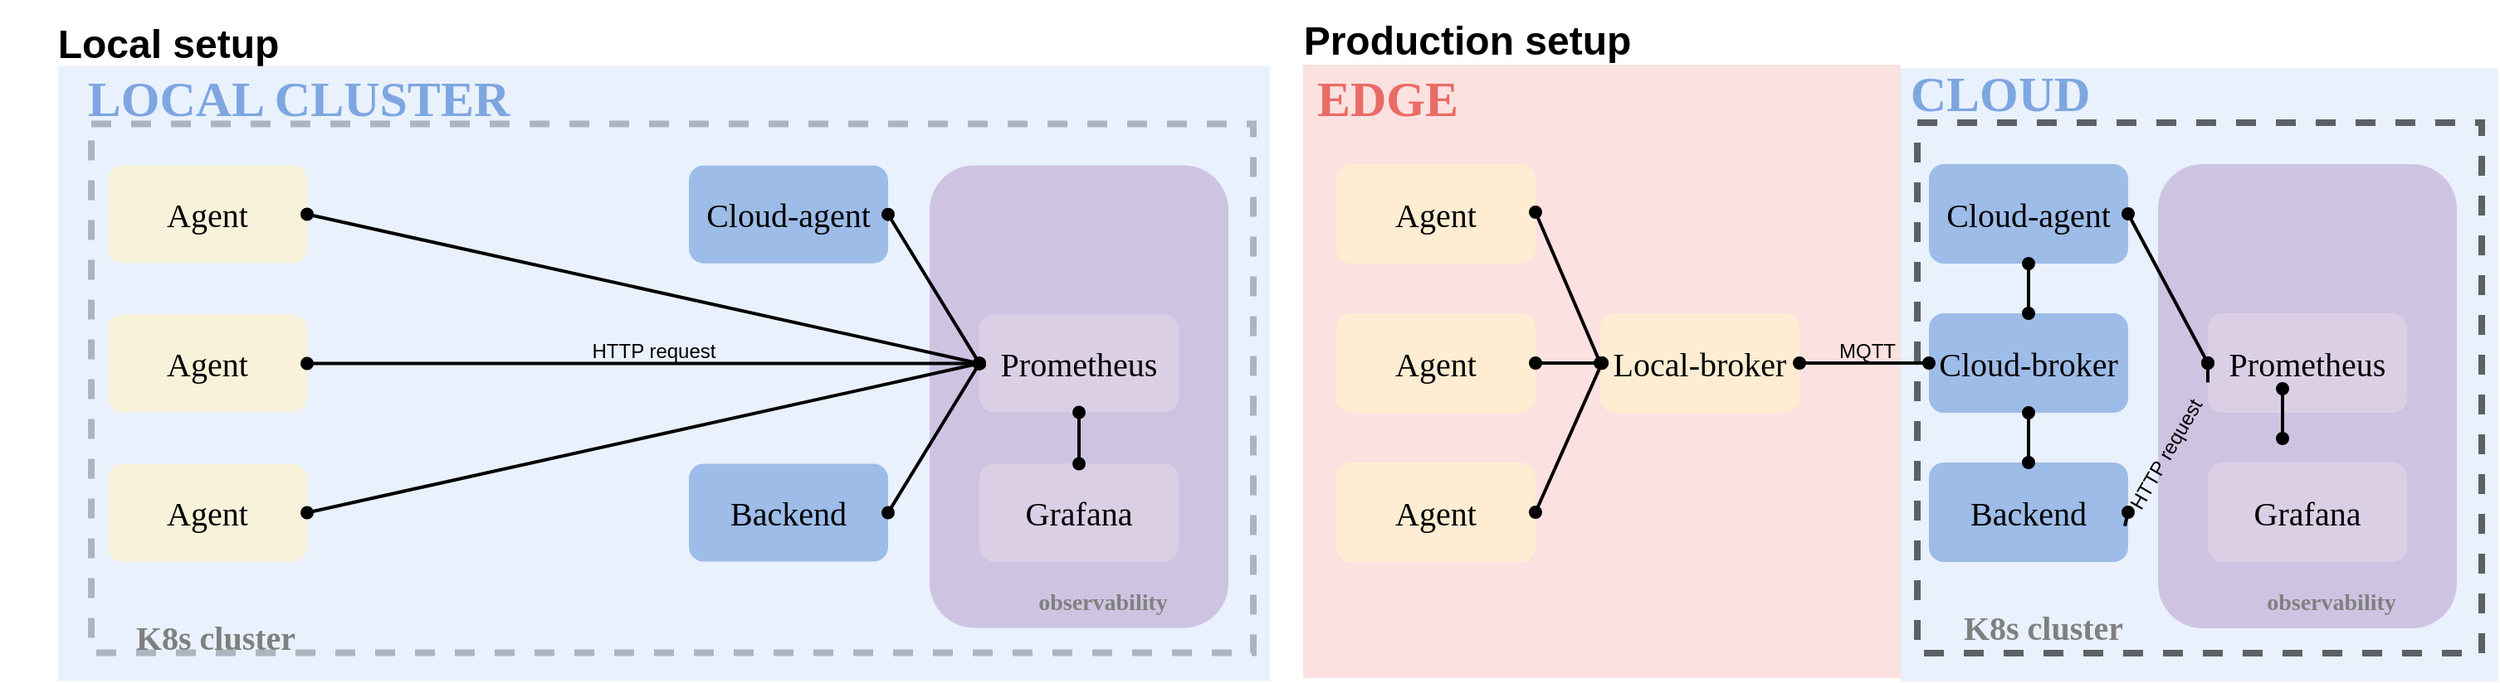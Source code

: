 <mxfile version="20.8.1" type="device"><diagram id="QYrwqnz0r1mWIO_H_wyB" name="Page-1"><mxGraphModel dx="2333" dy="1073" grid="1" gridSize="10" guides="1" tooltips="1" connect="1" arrows="1" fold="1" page="1" pageScale="1" pageWidth="850" pageHeight="1100" math="0" shadow="0"><root><mxCell id="0"/><mxCell id="1" parent="0"/><mxCell id="Rm-XGEWjQ2NlOOMHTL-r-104" value="" style="rounded=0;whiteSpace=wrap;html=1;fontFamily=Lucida Console;fontSize=20;fillColor=#dae8fc;strokeColor=none;opacity=60;" parent="1" vertex="1"><mxGeometry x="1230" y="170" width="360" height="370" as="geometry"/></mxCell><mxCell id="Rm-XGEWjQ2NlOOMHTL-r-3" value="&lt;font style=&quot;font-size: 24px;&quot;&gt;&lt;b&gt;Production setup&lt;/b&gt;&lt;/font&gt;" style="text;html=1;strokeColor=none;fillColor=none;align=center;verticalAlign=middle;whiteSpace=wrap;rounded=0;" parent="1" vertex="1"><mxGeometry x="844" y="129" width="250" height="50" as="geometry"/></mxCell><mxCell id="Rm-XGEWjQ2NlOOMHTL-r-4" value="&lt;font style=&quot;font-size: 24px;&quot;&gt;&lt;b&gt;Local setup&lt;/b&gt;&lt;/font&gt;" style="text;html=1;strokeColor=none;fillColor=none;align=center;verticalAlign=middle;whiteSpace=wrap;rounded=0;" parent="1" vertex="1"><mxGeometry x="104" y="131.25" width="165" height="49" as="geometry"/></mxCell><mxCell id="Rm-XGEWjQ2NlOOMHTL-r-75" value="" style="rounded=0;whiteSpace=wrap;html=1;fontFamily=Lucida Console;fontSize=30;fontColor=#7EA6E0;opacity=60;fillColor=none;strokeWidth=4;dashed=1;" parent="1" vertex="1"><mxGeometry x="1240" y="203" width="340" height="320" as="geometry"/></mxCell><mxCell id="Rm-XGEWjQ2NlOOMHTL-r-76" value="" style="rounded=1;whiteSpace=wrap;html=1;fontSize=14;fillColor=#A680B8;strokeColor=none;opacity=40;" parent="1" vertex="1"><mxGeometry x="1385" y="228" width="180" height="280" as="geometry"/></mxCell><mxCell id="Rm-XGEWjQ2NlOOMHTL-r-77" value="" style="rounded=0;whiteSpace=wrap;html=1;fontFamily=Lucida Console;fontSize=20;fillColor=#f8cecc;strokeColor=none;opacity=60;" parent="1" vertex="1"><mxGeometry x="870" y="168" width="360" height="370" as="geometry"/></mxCell><mxCell id="Rm-XGEWjQ2NlOOMHTL-r-79" value="&lt;span style=&quot;font-size: 20px;&quot;&gt;&lt;font face=&quot;Lucida Console&quot;&gt;Agent&lt;/font&gt;&lt;/span&gt;" style="rounded=1;whiteSpace=wrap;html=1;fillColor=#fff2cc;strokeColor=none;opacity=70;" parent="1" vertex="1"><mxGeometry x="890" y="228" width="120" height="60" as="geometry"/></mxCell><mxCell id="Rm-XGEWjQ2NlOOMHTL-r-80" value="&lt;span style=&quot;font-size: 20px;&quot;&gt;&lt;font face=&quot;Lucida Console&quot;&gt;Agent&lt;/font&gt;&lt;/span&gt;" style="rounded=1;whiteSpace=wrap;html=1;fillColor=#fff2cc;strokeColor=none;opacity=70;" parent="1" vertex="1"><mxGeometry x="890" y="318" width="120" height="60" as="geometry"/></mxCell><mxCell id="Rm-XGEWjQ2NlOOMHTL-r-81" value="&lt;span style=&quot;font-size: 20px;&quot;&gt;&lt;font face=&quot;Lucida Console&quot;&gt;Agent&lt;/font&gt;&lt;/span&gt;" style="rounded=1;whiteSpace=wrap;html=1;fillColor=#fff2cc;strokeColor=none;opacity=70;" parent="1" vertex="1"><mxGeometry x="890" y="408" width="120" height="60" as="geometry"/></mxCell><mxCell id="Rm-XGEWjQ2NlOOMHTL-r-82" value="&lt;font face=&quot;Lucida Console&quot;&gt;&lt;span style=&quot;font-size: 20px;&quot;&gt;Backend&lt;/span&gt;&lt;/font&gt;" style="rounded=1;whiteSpace=wrap;html=1;fillColor=#7EA6E0;strokeColor=none;opacity=70;" parent="1" vertex="1"><mxGeometry x="1247" y="408" width="120" height="60" as="geometry"/></mxCell><mxCell id="Rm-XGEWjQ2NlOOMHTL-r-83" value="&lt;font color=&quot;#ea6b66&quot; style=&quot;font-size: 30px;&quot;&gt;&lt;b&gt;EDGE&lt;/b&gt;&lt;/font&gt;" style="text;html=1;strokeColor=none;fillColor=none;align=center;verticalAlign=middle;whiteSpace=wrap;rounded=0;fontFamily=Lucida Console;fontSize=20;opacity=60;" parent="1" vertex="1"><mxGeometry x="891" y="173" width="60" height="30" as="geometry"/></mxCell><mxCell id="Rm-XGEWjQ2NlOOMHTL-r-84" value="&lt;font color=&quot;#7ea6e0&quot; style=&quot;font-size: 30px;&quot;&gt;&lt;b style=&quot;&quot;&gt;CLOUD&lt;/b&gt;&lt;/font&gt;" style="text;html=1;strokeColor=none;fillColor=none;align=center;verticalAlign=middle;whiteSpace=wrap;rounded=0;fontFamily=Lucida Console;fontSize=20;opacity=60;" parent="1" vertex="1"><mxGeometry x="1260" y="170" width="60" height="30" as="geometry"/></mxCell><mxCell id="Rm-XGEWjQ2NlOOMHTL-r-85" value="&lt;font color=&quot;#808080&quot; size=&quot;1&quot;&gt;&lt;b style=&quot;font-size: 20px;&quot;&gt;K8s cluster&lt;/b&gt;&lt;/font&gt;" style="text;html=1;strokeColor=none;fillColor=none;align=center;verticalAlign=middle;whiteSpace=wrap;rounded=0;fontFamily=Lucida Console;fontSize=20;opacity=60;" parent="1" vertex="1"><mxGeometry x="1186" y="492" width="260" height="30" as="geometry"/></mxCell><mxCell id="Rm-XGEWjQ2NlOOMHTL-r-86" value="&lt;font color=&quot;#808080&quot; style=&quot;font-size: 14px;&quot;&gt;&lt;b style=&quot;font-size: 14px;&quot;&gt;observability&lt;/b&gt;&lt;/font&gt;" style="text;html=1;strokeColor=none;fillColor=none;align=center;verticalAlign=middle;whiteSpace=wrap;rounded=0;fontFamily=Lucida Console;fontSize=14;opacity=60;" parent="1" vertex="1"><mxGeometry x="1426" y="478" width="127" height="30" as="geometry"/></mxCell><mxCell id="Rm-XGEWjQ2NlOOMHTL-r-87" value="&lt;font face=&quot;Lucida Console&quot;&gt;&lt;span style=&quot;font-size: 20px;&quot;&gt;Prometheus&lt;/span&gt;&lt;/font&gt;" style="rounded=1;whiteSpace=wrap;html=1;fillColor=#e1d5e7;strokeColor=none;opacity=70;" parent="1" vertex="1"><mxGeometry x="1415" y="318" width="120" height="60" as="geometry"/></mxCell><mxCell id="Rm-XGEWjQ2NlOOMHTL-r-88" value="&lt;font face=&quot;Lucida Console&quot;&gt;&lt;span style=&quot;font-size: 20px;&quot;&gt;Grafana&lt;/span&gt;&lt;/font&gt;" style="rounded=1;whiteSpace=wrap;html=1;fillColor=#e1d5e7;strokeColor=none;opacity=70;" parent="1" vertex="1"><mxGeometry x="1415" y="408" width="120" height="60" as="geometry"/></mxCell><mxCell id="Rm-XGEWjQ2NlOOMHTL-r-89" value="" style="endArrow=oval;html=1;rounded=0;fontFamily=Lucida Console;fontSize=20;entryX=0.5;entryY=0;entryDx=0;entryDy=0;startArrow=oval;startFill=1;strokeWidth=2;endFill=1;" parent="1" edge="1"><mxGeometry width="50" height="50" relative="1" as="geometry"><mxPoint x="1460" y="363.5" as="sourcePoint"/><mxPoint x="1460" y="393.5" as="targetPoint"/><Array as="points"/></mxGeometry></mxCell><mxCell id="Rm-XGEWjQ2NlOOMHTL-r-90" value="&lt;span style=&quot;font-size: 20px;&quot;&gt;&lt;font face=&quot;Lucida Console&quot;&gt;Cloud-agent&lt;/font&gt;&lt;/span&gt;" style="rounded=1;whiteSpace=wrap;html=1;fillColor=#7EA6E0;strokeColor=none;opacity=70;" parent="1" vertex="1"><mxGeometry x="1247" y="228" width="120" height="60" as="geometry"/></mxCell><mxCell id="Rm-XGEWjQ2NlOOMHTL-r-94" value="" style="endArrow=oval;html=1;rounded=0;fontFamily=Lucida Console;fontSize=20;entryX=1;entryY=0.5;entryDx=0;entryDy=0;startArrow=none;startFill=1;strokeWidth=2;endFill=1;exitX=0;exitY=0.5;exitDx=0;exitDy=0;" parent="1" source="Rm-XGEWjQ2NlOOMHTL-r-99" target="Rm-XGEWjQ2NlOOMHTL-r-82" edge="1"><mxGeometry width="50" height="50" relative="1" as="geometry"><mxPoint x="1300" y="349" as="sourcePoint"/><mxPoint x="1210" y="329" as="targetPoint"/><Array as="points"/></mxGeometry></mxCell><mxCell id="Rm-XGEWjQ2NlOOMHTL-r-95" value="" style="endArrow=oval;html=1;rounded=0;fontFamily=Lucida Console;fontSize=20;entryX=1;entryY=0.5;entryDx=0;entryDy=0;startArrow=oval;startFill=1;strokeWidth=2;endFill=1;exitX=0;exitY=0.5;exitDx=0;exitDy=0;" parent="1" source="Rm-XGEWjQ2NlOOMHTL-r-87" target="Rm-XGEWjQ2NlOOMHTL-r-90" edge="1"><mxGeometry width="50" height="50" relative="1" as="geometry"><mxPoint x="1425" y="361" as="sourcePoint"/><mxPoint x="1360" y="311" as="targetPoint"/><Array as="points"/></mxGeometry></mxCell><mxCell id="Rm-XGEWjQ2NlOOMHTL-r-100" value="&lt;font face=&quot;Lucida Console&quot;&gt;&lt;span style=&quot;font-size: 20px;&quot;&gt;Local-broker&lt;/span&gt;&lt;/font&gt;" style="rounded=1;whiteSpace=wrap;html=1;fillColor=#fff2cc;strokeColor=none;opacity=70;" parent="1" vertex="1"><mxGeometry x="1049" y="318" width="120" height="60" as="geometry"/></mxCell><mxCell id="Rm-XGEWjQ2NlOOMHTL-r-101" value="&lt;span style=&quot;font-size: 20px;&quot;&gt;&lt;font face=&quot;Lucida Console&quot;&gt;Cloud-broker&lt;/font&gt;&lt;/span&gt;" style="rounded=1;whiteSpace=wrap;html=1;fillColor=#7EA6E0;strokeColor=none;opacity=70;" parent="1" vertex="1"><mxGeometry x="1247" y="318" width="120" height="60" as="geometry"/></mxCell><mxCell id="Rm-XGEWjQ2NlOOMHTL-r-102" value="" style="endArrow=oval;html=1;rounded=0;fontFamily=Lucida Console;fontSize=20;entryX=1;entryY=0.5;entryDx=0;entryDy=0;startArrow=oval;startFill=1;strokeWidth=2;endFill=1;exitX=0;exitY=0.5;exitDx=0;exitDy=0;" parent="1" target="Rm-XGEWjQ2NlOOMHTL-r-100" edge="1" source="Rm-XGEWjQ2NlOOMHTL-r-101"><mxGeometry width="50" height="50" relative="1" as="geometry"><mxPoint x="1240" y="348" as="sourcePoint"/><mxPoint x="1370" y="268.0" as="targetPoint"/><Array as="points"/></mxGeometry></mxCell><mxCell id="Rm-XGEWjQ2NlOOMHTL-r-103" value="" style="endArrow=oval;html=1;rounded=0;fontFamily=Lucida Console;fontSize=20;startArrow=oval;startFill=1;strokeWidth=2;endFill=1;exitX=0;exitY=0.5;exitDx=0;exitDy=0;" parent="1" source="Rm-XGEWjQ2NlOOMHTL-r-100" edge="1"><mxGeometry width="50" height="50" relative="1" as="geometry"><mxPoint x="1085.5" y="257.37" as="sourcePoint"/><mxPoint x="1010" y="257" as="targetPoint"/><Array as="points"/></mxGeometry></mxCell><mxCell id="Rm-XGEWjQ2NlOOMHTL-r-105" value="" style="endArrow=oval;html=1;rounded=0;fontFamily=Lucida Console;fontSize=20;startArrow=oval;startFill=1;strokeWidth=2;endFill=1;entryX=1;entryY=0.5;entryDx=0;entryDy=0;" parent="1" target="Rm-XGEWjQ2NlOOMHTL-r-80" edge="1"><mxGeometry width="50" height="50" relative="1" as="geometry"><mxPoint x="1050" y="348" as="sourcePoint"/><mxPoint x="1020" y="267" as="targetPoint"/><Array as="points"/></mxGeometry></mxCell><mxCell id="Rm-XGEWjQ2NlOOMHTL-r-106" value="" style="endArrow=oval;html=1;rounded=0;fontFamily=Lucida Console;fontSize=20;startArrow=oval;startFill=1;strokeWidth=2;endFill=1;entryX=1;entryY=0.5;entryDx=0;entryDy=0;" parent="1" target="Rm-XGEWjQ2NlOOMHTL-r-81" edge="1"><mxGeometry width="50" height="50" relative="1" as="geometry"><mxPoint x="1050" y="348" as="sourcePoint"/><mxPoint x="1020" y="358.0" as="targetPoint"/><Array as="points"/></mxGeometry></mxCell><mxCell id="Rm-XGEWjQ2NlOOMHTL-r-107" value="" style="endArrow=oval;html=1;rounded=0;fontFamily=Lucida Console;fontSize=20;startArrow=oval;startFill=1;strokeWidth=2;endFill=1;entryX=0.5;entryY=0;entryDx=0;entryDy=0;exitX=0.5;exitY=1;exitDx=0;exitDy=0;" parent="1" source="Rm-XGEWjQ2NlOOMHTL-r-90" edge="1" target="Rm-XGEWjQ2NlOOMHTL-r-101"><mxGeometry width="50" height="50" relative="1" as="geometry"><mxPoint x="1340" y="228.0" as="sourcePoint"/><mxPoint x="1300" y="318.0" as="targetPoint"/><Array as="points"/></mxGeometry></mxCell><mxCell id="Rm-XGEWjQ2NlOOMHTL-r-108" value="" style="endArrow=oval;html=1;rounded=0;fontFamily=Lucida Console;fontSize=20;startArrow=oval;startFill=1;strokeWidth=2;endFill=1;entryX=0.5;entryY=0;entryDx=0;entryDy=0;exitX=0.5;exitY=1;exitDx=0;exitDy=0;" parent="1" edge="1" target="Rm-XGEWjQ2NlOOMHTL-r-82" source="Rm-XGEWjQ2NlOOMHTL-r-101"><mxGeometry width="50" height="50" relative="1" as="geometry"><mxPoint x="1300" y="378.0" as="sourcePoint"/><mxPoint x="1300" y="408.0" as="targetPoint"/><Array as="points"/></mxGeometry></mxCell><mxCell id="Rm-XGEWjQ2NlOOMHTL-r-99" value="HTTP request" style="text;html=1;strokeColor=none;fillColor=none;align=center;verticalAlign=middle;whiteSpace=wrap;rounded=0;fontSize=12;opacity=40;rotation=-60;" parent="1" vertex="1"><mxGeometry x="1340" y="388" width="100" height="30" as="geometry"/></mxCell><mxCell id="Rm-XGEWjQ2NlOOMHTL-r-109" value="" style="endArrow=none;html=1;rounded=0;fontFamily=Lucida Console;fontSize=20;entryX=1;entryY=0.5;entryDx=0;entryDy=0;startArrow=oval;startFill=1;strokeWidth=2;endFill=1;exitX=0;exitY=0.5;exitDx=0;exitDy=0;" parent="1" source="Rm-XGEWjQ2NlOOMHTL-r-87" target="Rm-XGEWjQ2NlOOMHTL-r-99" edge="1"><mxGeometry width="50" height="50" relative="1" as="geometry"><mxPoint x="1415" y="348.0" as="sourcePoint"/><mxPoint x="1360" y="438.0" as="targetPoint"/><Array as="points"/></mxGeometry></mxCell><mxCell id="Rm-XGEWjQ2NlOOMHTL-r-110" value="MQTT" style="text;html=1;strokeColor=none;fillColor=none;align=center;verticalAlign=middle;whiteSpace=wrap;rounded=0;fontSize=12;opacity=40;rotation=0;" parent="1" vertex="1"><mxGeometry x="1160" y="331.65" width="100" height="18" as="geometry"/></mxCell><mxCell id="Rm-XGEWjQ2NlOOMHTL-r-141" value="" style="rounded=0;whiteSpace=wrap;html=1;fontFamily=Lucida Console;fontSize=30;fontColor=#7EA6E0;opacity=60;fillColor=none;strokeWidth=4;dashed=1;" parent="1" vertex="1"><mxGeometry x="140" y="203.75" width="700" height="319" as="geometry"/></mxCell><mxCell id="Rm-XGEWjQ2NlOOMHTL-r-142" value="" style="rounded=0;whiteSpace=wrap;html=1;fontFamily=Lucida Console;fontSize=20;fillColor=#dae8fc;strokeColor=none;opacity=60;" parent="1" vertex="1"><mxGeometry x="120" y="168.75" width="730" height="371" as="geometry"/></mxCell><mxCell id="Rm-XGEWjQ2NlOOMHTL-r-143" value="" style="rounded=1;whiteSpace=wrap;html=1;fontSize=14;fillColor=#A680B8;strokeColor=none;opacity=40;" parent="1" vertex="1"><mxGeometry x="645" y="228.75" width="180" height="279" as="geometry"/></mxCell><mxCell id="Rm-XGEWjQ2NlOOMHTL-r-146" value="&lt;span style=&quot;font-size: 20px;&quot;&gt;&lt;font face=&quot;Lucida Console&quot;&gt;Agent&lt;/font&gt;&lt;/span&gt;" style="rounded=1;whiteSpace=wrap;html=1;fillColor=#fff2cc;strokeColor=none;opacity=70;" parent="1" vertex="1"><mxGeometry x="150" y="228.75" width="120" height="59" as="geometry"/></mxCell><mxCell id="Rm-XGEWjQ2NlOOMHTL-r-147" value="&lt;span style=&quot;font-size: 20px;&quot;&gt;&lt;font face=&quot;Lucida Console&quot;&gt;Agent&lt;/font&gt;&lt;/span&gt;" style="rounded=1;whiteSpace=wrap;html=1;fillColor=#fff2cc;strokeColor=none;opacity=70;" parent="1" vertex="1"><mxGeometry x="150" y="318.75" width="120" height="59" as="geometry"/></mxCell><mxCell id="Rm-XGEWjQ2NlOOMHTL-r-148" value="&lt;span style=&quot;font-size: 20px;&quot;&gt;&lt;font face=&quot;Lucida Console&quot;&gt;Agent&lt;/font&gt;&lt;/span&gt;" style="rounded=1;whiteSpace=wrap;html=1;fillColor=#fff2cc;strokeColor=none;opacity=70;" parent="1" vertex="1"><mxGeometry x="150" y="408.75" width="120" height="59" as="geometry"/></mxCell><mxCell id="Rm-XGEWjQ2NlOOMHTL-r-149" value="&lt;font face=&quot;Lucida Console&quot;&gt;&lt;span style=&quot;font-size: 20px;&quot;&gt;Backend&lt;/span&gt;&lt;/font&gt;" style="rounded=1;whiteSpace=wrap;html=1;fillColor=#7EA6E0;strokeColor=none;opacity=70;" parent="1" vertex="1"><mxGeometry x="500" y="408.75" width="120" height="59" as="geometry"/></mxCell><mxCell id="Rm-XGEWjQ2NlOOMHTL-r-151" value="&lt;font color=&quot;#7ea6e0&quot; style=&quot;font-size: 30px;&quot;&gt;&lt;b style=&quot;&quot;&gt;LOCAL CLUSTER&lt;/b&gt;&lt;/font&gt;" style="text;html=1;strokeColor=none;fillColor=none;align=center;verticalAlign=middle;whiteSpace=wrap;rounded=0;fontFamily=Lucida Console;fontSize=20;opacity=60;" parent="1" vertex="1"><mxGeometry x="130" y="173.75" width="270" height="29" as="geometry"/></mxCell><mxCell id="Rm-XGEWjQ2NlOOMHTL-r-152" value="&lt;font color=&quot;#808080&quot; size=&quot;1&quot;&gt;&lt;b style=&quot;font-size: 20px;&quot;&gt;K8s cluster&lt;/b&gt;&lt;/font&gt;" style="text;html=1;strokeColor=none;fillColor=none;align=center;verticalAlign=middle;whiteSpace=wrap;rounded=0;fontFamily=Lucida Console;fontSize=20;opacity=60;" parent="1" vertex="1"><mxGeometry x="85" y="498.75" width="260" height="29" as="geometry"/></mxCell><mxCell id="Rm-XGEWjQ2NlOOMHTL-r-153" value="&lt;font color=&quot;#808080&quot; style=&quot;font-size: 14px;&quot;&gt;&lt;b style=&quot;font-size: 14px;&quot;&gt;observability&lt;/b&gt;&lt;/font&gt;" style="text;html=1;strokeColor=none;fillColor=none;align=center;verticalAlign=middle;whiteSpace=wrap;rounded=0;fontFamily=Lucida Console;fontSize=14;opacity=60;" parent="1" vertex="1"><mxGeometry x="686" y="478.75" width="127" height="29" as="geometry"/></mxCell><mxCell id="Rm-XGEWjQ2NlOOMHTL-r-154" value="&lt;font face=&quot;Lucida Console&quot;&gt;&lt;span style=&quot;font-size: 20px;&quot;&gt;Prometheus&lt;/span&gt;&lt;/font&gt;" style="rounded=1;whiteSpace=wrap;html=1;fillColor=#e1d5e7;strokeColor=none;opacity=70;" parent="1" vertex="1"><mxGeometry x="675" y="318.75" width="120" height="59" as="geometry"/></mxCell><mxCell id="Rm-XGEWjQ2NlOOMHTL-r-155" value="&lt;font face=&quot;Lucida Console&quot;&gt;&lt;span style=&quot;font-size: 20px;&quot;&gt;Grafana&lt;/span&gt;&lt;/font&gt;" style="rounded=1;whiteSpace=wrap;html=1;fillColor=#e1d5e7;strokeColor=none;opacity=70;" parent="1" vertex="1"><mxGeometry x="675" y="408.75" width="120" height="59" as="geometry"/></mxCell><mxCell id="Rm-XGEWjQ2NlOOMHTL-r-156" value="" style="endArrow=oval;html=1;rounded=0;fontFamily=Lucida Console;fontSize=20;entryX=0.5;entryY=0;entryDx=0;entryDy=0;startArrow=oval;startFill=1;strokeWidth=2;endFill=1;" parent="1" source="Rm-XGEWjQ2NlOOMHTL-r-154" target="Rm-XGEWjQ2NlOOMHTL-r-155" edge="1"><mxGeometry width="50" height="50" relative="1" as="geometry"><mxPoint x="741.71" y="392.75" as="sourcePoint"/><mxPoint x="741.71" y="441.75" as="targetPoint"/><Array as="points"/></mxGeometry></mxCell><mxCell id="Rm-XGEWjQ2NlOOMHTL-r-157" value="&lt;span style=&quot;font-size: 20px;&quot;&gt;&lt;font face=&quot;Lucida Console&quot;&gt;Cloud-agent&lt;/font&gt;&lt;/span&gt;" style="rounded=1;whiteSpace=wrap;html=1;fillColor=#7EA6E0;strokeColor=none;opacity=70;" parent="1" vertex="1"><mxGeometry x="500" y="228.85" width="120" height="59" as="geometry"/></mxCell><mxCell id="Rm-XGEWjQ2NlOOMHTL-r-161" value="" style="endArrow=oval;html=1;rounded=0;fontFamily=Lucida Console;fontSize=20;entryX=1;entryY=0.5;entryDx=0;entryDy=0;startArrow=oval;startFill=1;strokeWidth=2;endFill=1;exitX=0;exitY=0.5;exitDx=0;exitDy=0;" parent="1" source="Rm-XGEWjQ2NlOOMHTL-r-154" target="Rm-XGEWjQ2NlOOMHTL-r-149" edge="1"><mxGeometry width="50" height="50" relative="1" as="geometry"><mxPoint x="560" y="349.75" as="sourcePoint"/><mxPoint x="470" y="329.75" as="targetPoint"/><Array as="points"/></mxGeometry></mxCell><mxCell id="Rm-XGEWjQ2NlOOMHTL-r-162" value="" style="endArrow=oval;html=1;rounded=0;fontFamily=Lucida Console;fontSize=20;entryX=1;entryY=0.5;entryDx=0;entryDy=0;startArrow=oval;startFill=1;strokeWidth=2;endFill=1;exitX=0;exitY=0.5;exitDx=0;exitDy=0;" parent="1" source="Rm-XGEWjQ2NlOOMHTL-r-154" target="Rm-XGEWjQ2NlOOMHTL-r-157" edge="1"><mxGeometry width="50" height="50" relative="1" as="geometry"><mxPoint x="685" y="361.75" as="sourcePoint"/><mxPoint x="620" y="311.75" as="targetPoint"/><Array as="points"/></mxGeometry></mxCell><mxCell id="Rm-XGEWjQ2NlOOMHTL-r-163" value="" style="endArrow=oval;html=1;rounded=0;fontFamily=Lucida Console;fontSize=20;entryX=1;entryY=0.5;entryDx=0;entryDy=0;startArrow=oval;startFill=1;strokeWidth=2;endFill=1;exitX=0;exitY=0.5;exitDx=0;exitDy=0;" parent="1" source="Rm-XGEWjQ2NlOOMHTL-r-154" target="Rm-XGEWjQ2NlOOMHTL-r-146" edge="1"><mxGeometry width="50" height="50" relative="1" as="geometry"><mxPoint x="605" y="378.75" as="sourcePoint"/><mxPoint x="380.0" y="258.85" as="targetPoint"/><Array as="points"/></mxGeometry></mxCell><mxCell id="Rm-XGEWjQ2NlOOMHTL-r-164" value="" style="endArrow=oval;html=1;rounded=0;fontFamily=Lucida Console;fontSize=20;entryX=1;entryY=0.5;entryDx=0;entryDy=0;startArrow=oval;startFill=1;strokeWidth=2;endFill=1;exitX=0;exitY=0.5;exitDx=0;exitDy=0;" parent="1" source="Rm-XGEWjQ2NlOOMHTL-r-154" target="Rm-XGEWjQ2NlOOMHTL-r-147" edge="1"><mxGeometry width="50" height="50" relative="1" as="geometry"><mxPoint x="685" y="358.75" as="sourcePoint"/><mxPoint x="380.0" y="348.75" as="targetPoint"/><Array as="points"/></mxGeometry></mxCell><mxCell id="Rm-XGEWjQ2NlOOMHTL-r-165" value="" style="endArrow=oval;html=1;rounded=0;fontFamily=Lucida Console;fontSize=20;entryX=1;entryY=0.5;entryDx=0;entryDy=0;startArrow=oval;startFill=1;strokeWidth=2;endFill=1;exitX=0;exitY=0.5;exitDx=0;exitDy=0;" parent="1" source="Rm-XGEWjQ2NlOOMHTL-r-154" target="Rm-XGEWjQ2NlOOMHTL-r-148" edge="1"><mxGeometry width="50" height="50" relative="1" as="geometry"><mxPoint x="685" y="358.75" as="sourcePoint"/><mxPoint x="380.0" y="438.75" as="targetPoint"/><Array as="points"/></mxGeometry></mxCell><mxCell id="Rm-XGEWjQ2NlOOMHTL-r-166" value="HTTP request" style="text;html=1;strokeColor=none;fillColor=none;align=center;verticalAlign=middle;whiteSpace=wrap;rounded=0;fontSize=12;opacity=40;" parent="1" vertex="1"><mxGeometry x="429" y="326.65" width="100" height="29" as="geometry"/></mxCell></root></mxGraphModel></diagram></mxfile>